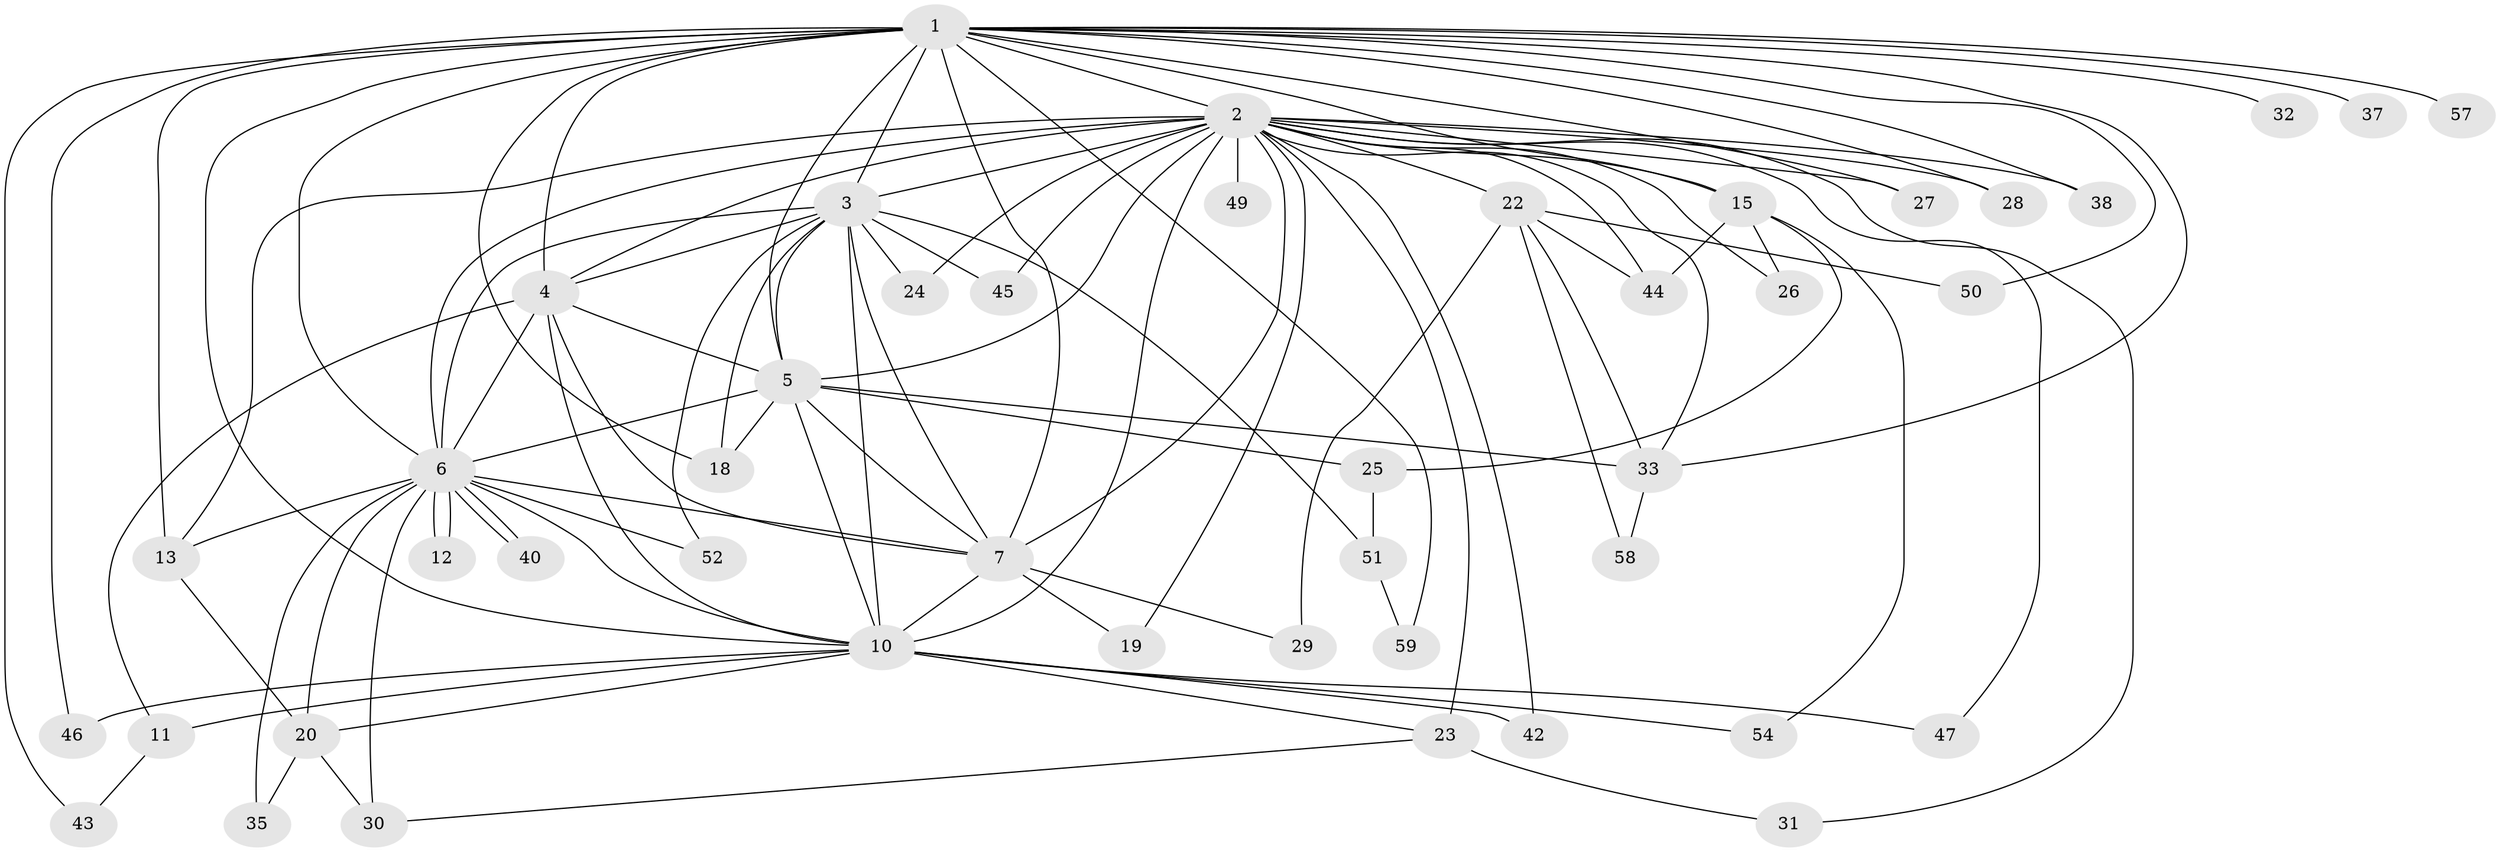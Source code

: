// Generated by graph-tools (version 1.1) at 2025/23/03/03/25 07:23:46]
// undirected, 45 vertices, 104 edges
graph export_dot {
graph [start="1"]
  node [color=gray90,style=filled];
  1 [super="+9"];
  2 [super="+8"];
  3 [super="+17"];
  4;
  5 [super="+55"];
  6 [super="+14"];
  7 [super="+41"];
  10 [super="+16"];
  11;
  12;
  13 [super="+60"];
  15 [super="+21"];
  18 [super="+34"];
  19;
  20 [super="+36"];
  22 [super="+53"];
  23 [super="+56"];
  24;
  25;
  26;
  27;
  28;
  29;
  30 [super="+48"];
  31;
  32;
  33 [super="+39"];
  35;
  37;
  38;
  40;
  42;
  43;
  44 [super="+61"];
  45;
  46;
  47;
  49;
  50;
  51;
  52;
  54;
  57;
  58;
  59;
  1 -- 2 [weight=4];
  1 -- 3 [weight=2];
  1 -- 4 [weight=2];
  1 -- 5 [weight=2];
  1 -- 6 [weight=2];
  1 -- 7 [weight=2];
  1 -- 10 [weight=2];
  1 -- 27;
  1 -- 28;
  1 -- 37 [weight=2];
  1 -- 38;
  1 -- 50;
  1 -- 57 [weight=2];
  1 -- 59;
  1 -- 13;
  1 -- 18 [weight=2];
  1 -- 32;
  1 -- 33;
  1 -- 43;
  1 -- 46;
  1 -- 15;
  2 -- 3 [weight=2];
  2 -- 4 [weight=2];
  2 -- 5 [weight=2];
  2 -- 6 [weight=2];
  2 -- 7 [weight=3];
  2 -- 10 [weight=3];
  2 -- 15 [weight=2];
  2 -- 19;
  2 -- 22 [weight=2];
  2 -- 24;
  2 -- 27;
  2 -- 28;
  2 -- 33;
  2 -- 42;
  2 -- 47;
  2 -- 49 [weight=2];
  2 -- 23 [weight=2];
  2 -- 26;
  2 -- 31;
  2 -- 38;
  2 -- 44;
  2 -- 45;
  2 -- 13;
  3 -- 4;
  3 -- 5;
  3 -- 6;
  3 -- 7 [weight=2];
  3 -- 10;
  3 -- 18;
  3 -- 24;
  3 -- 45;
  3 -- 51;
  3 -- 52;
  4 -- 5;
  4 -- 6;
  4 -- 7;
  4 -- 10;
  4 -- 11;
  5 -- 6;
  5 -- 7;
  5 -- 10;
  5 -- 25;
  5 -- 33;
  5 -- 18;
  6 -- 7 [weight=2];
  6 -- 10;
  6 -- 12;
  6 -- 12;
  6 -- 13;
  6 -- 30;
  6 -- 35;
  6 -- 40;
  6 -- 40;
  6 -- 52;
  6 -- 20;
  7 -- 10;
  7 -- 19;
  7 -- 29;
  10 -- 11;
  10 -- 20;
  10 -- 23;
  10 -- 42;
  10 -- 46;
  10 -- 47;
  10 -- 54;
  11 -- 43;
  13 -- 20;
  15 -- 25;
  15 -- 54;
  15 -- 26;
  15 -- 44;
  20 -- 35;
  20 -- 30;
  22 -- 29;
  22 -- 50;
  22 -- 58;
  22 -- 33;
  22 -- 44;
  23 -- 30;
  23 -- 31;
  25 -- 51;
  33 -- 58;
  51 -- 59;
}
